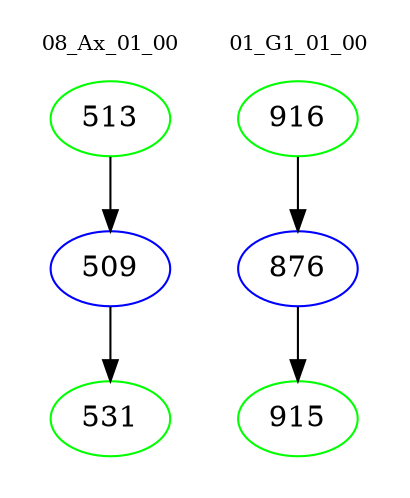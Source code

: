 digraph{
subgraph cluster_0 {
color = white
label = "08_Ax_01_00";
fontsize=10;
T0_513 [label="513", color="green"]
T0_513 -> T0_509 [color="black"]
T0_509 [label="509", color="blue"]
T0_509 -> T0_531 [color="black"]
T0_531 [label="531", color="green"]
}
subgraph cluster_1 {
color = white
label = "01_G1_01_00";
fontsize=10;
T1_916 [label="916", color="green"]
T1_916 -> T1_876 [color="black"]
T1_876 [label="876", color="blue"]
T1_876 -> T1_915 [color="black"]
T1_915 [label="915", color="green"]
}
}
